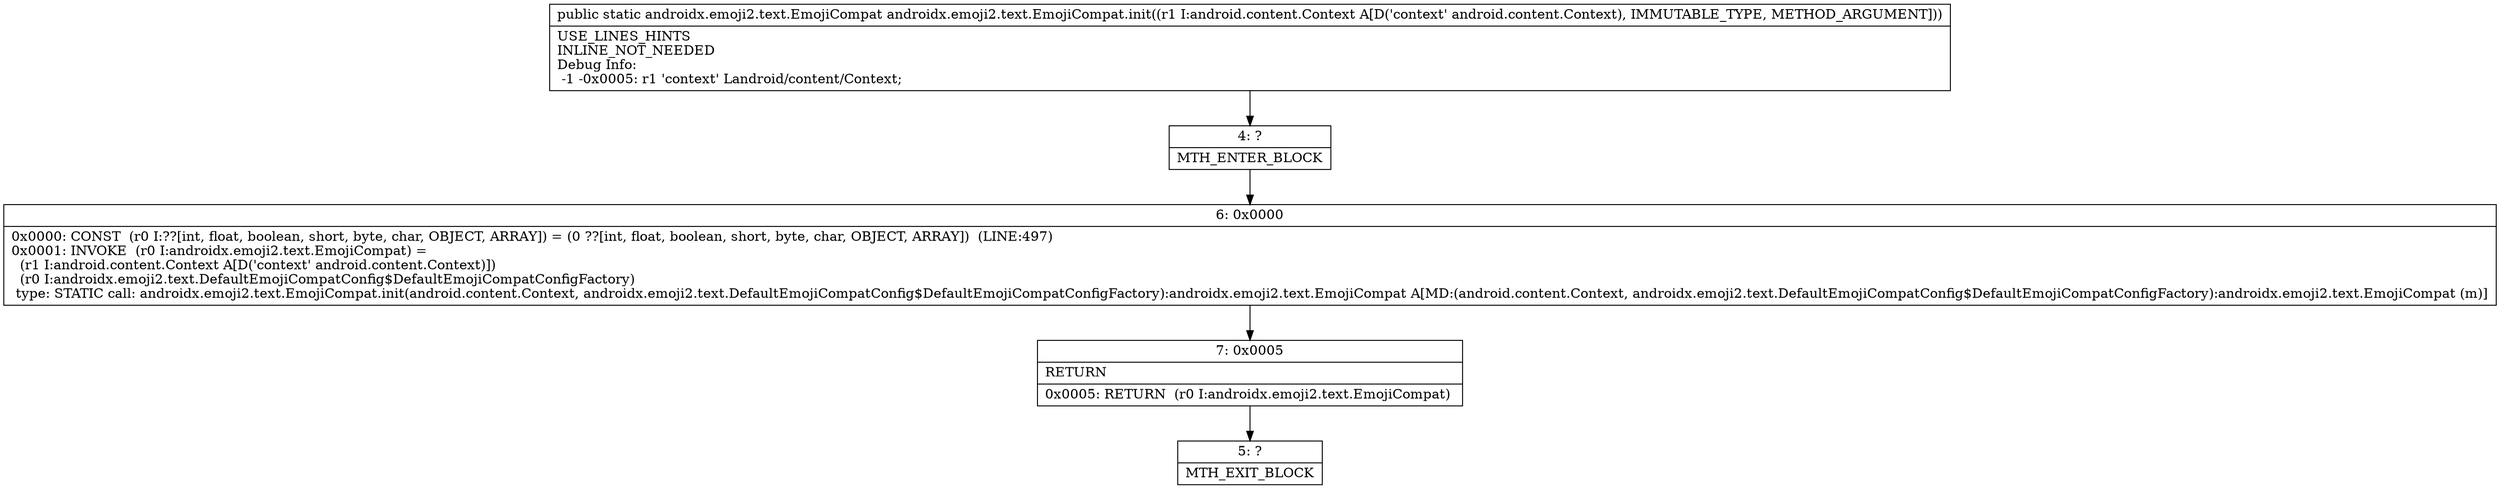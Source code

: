 digraph "CFG forandroidx.emoji2.text.EmojiCompat.init(Landroid\/content\/Context;)Landroidx\/emoji2\/text\/EmojiCompat;" {
Node_4 [shape=record,label="{4\:\ ?|MTH_ENTER_BLOCK\l}"];
Node_6 [shape=record,label="{6\:\ 0x0000|0x0000: CONST  (r0 I:??[int, float, boolean, short, byte, char, OBJECT, ARRAY]) = (0 ??[int, float, boolean, short, byte, char, OBJECT, ARRAY])  (LINE:497)\l0x0001: INVOKE  (r0 I:androidx.emoji2.text.EmojiCompat) = \l  (r1 I:android.content.Context A[D('context' android.content.Context)])\l  (r0 I:androidx.emoji2.text.DefaultEmojiCompatConfig$DefaultEmojiCompatConfigFactory)\l type: STATIC call: androidx.emoji2.text.EmojiCompat.init(android.content.Context, androidx.emoji2.text.DefaultEmojiCompatConfig$DefaultEmojiCompatConfigFactory):androidx.emoji2.text.EmojiCompat A[MD:(android.content.Context, androidx.emoji2.text.DefaultEmojiCompatConfig$DefaultEmojiCompatConfigFactory):androidx.emoji2.text.EmojiCompat (m)]\l}"];
Node_7 [shape=record,label="{7\:\ 0x0005|RETURN\l|0x0005: RETURN  (r0 I:androidx.emoji2.text.EmojiCompat) \l}"];
Node_5 [shape=record,label="{5\:\ ?|MTH_EXIT_BLOCK\l}"];
MethodNode[shape=record,label="{public static androidx.emoji2.text.EmojiCompat androidx.emoji2.text.EmojiCompat.init((r1 I:android.content.Context A[D('context' android.content.Context), IMMUTABLE_TYPE, METHOD_ARGUMENT]))  | USE_LINES_HINTS\lINLINE_NOT_NEEDED\lDebug Info:\l  \-1 \-0x0005: r1 'context' Landroid\/content\/Context;\l}"];
MethodNode -> Node_4;Node_4 -> Node_6;
Node_6 -> Node_7;
Node_7 -> Node_5;
}

